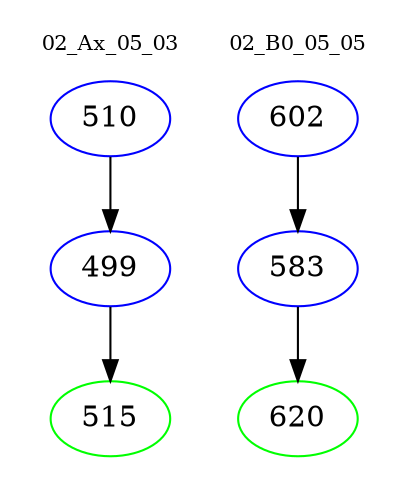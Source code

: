 digraph{
subgraph cluster_0 {
color = white
label = "02_Ax_05_03";
fontsize=10;
T0_510 [label="510", color="blue"]
T0_510 -> T0_499 [color="black"]
T0_499 [label="499", color="blue"]
T0_499 -> T0_515 [color="black"]
T0_515 [label="515", color="green"]
}
subgraph cluster_1 {
color = white
label = "02_B0_05_05";
fontsize=10;
T1_602 [label="602", color="blue"]
T1_602 -> T1_583 [color="black"]
T1_583 [label="583", color="blue"]
T1_583 -> T1_620 [color="black"]
T1_620 [label="620", color="green"]
}
}
